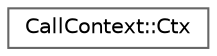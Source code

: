 digraph "Graphical Class Hierarchy"
{
 // INTERACTIVE_SVG=YES
 // LATEX_PDF_SIZE
  bgcolor="transparent";
  edge [fontname=Helvetica,fontsize=10,labelfontname=Helvetica,labelfontsize=10];
  node [fontname=Helvetica,fontsize=10,shape=box,height=0.2,width=0.4];
  rankdir="LR";
  Node0 [label="CallContext::Ctx",height=0.2,width=0.4,color="grey40", fillcolor="white", style="filled",URL="$d0/d35/struct_call_context_1_1_ctx.html",tooltip=" "];
}
